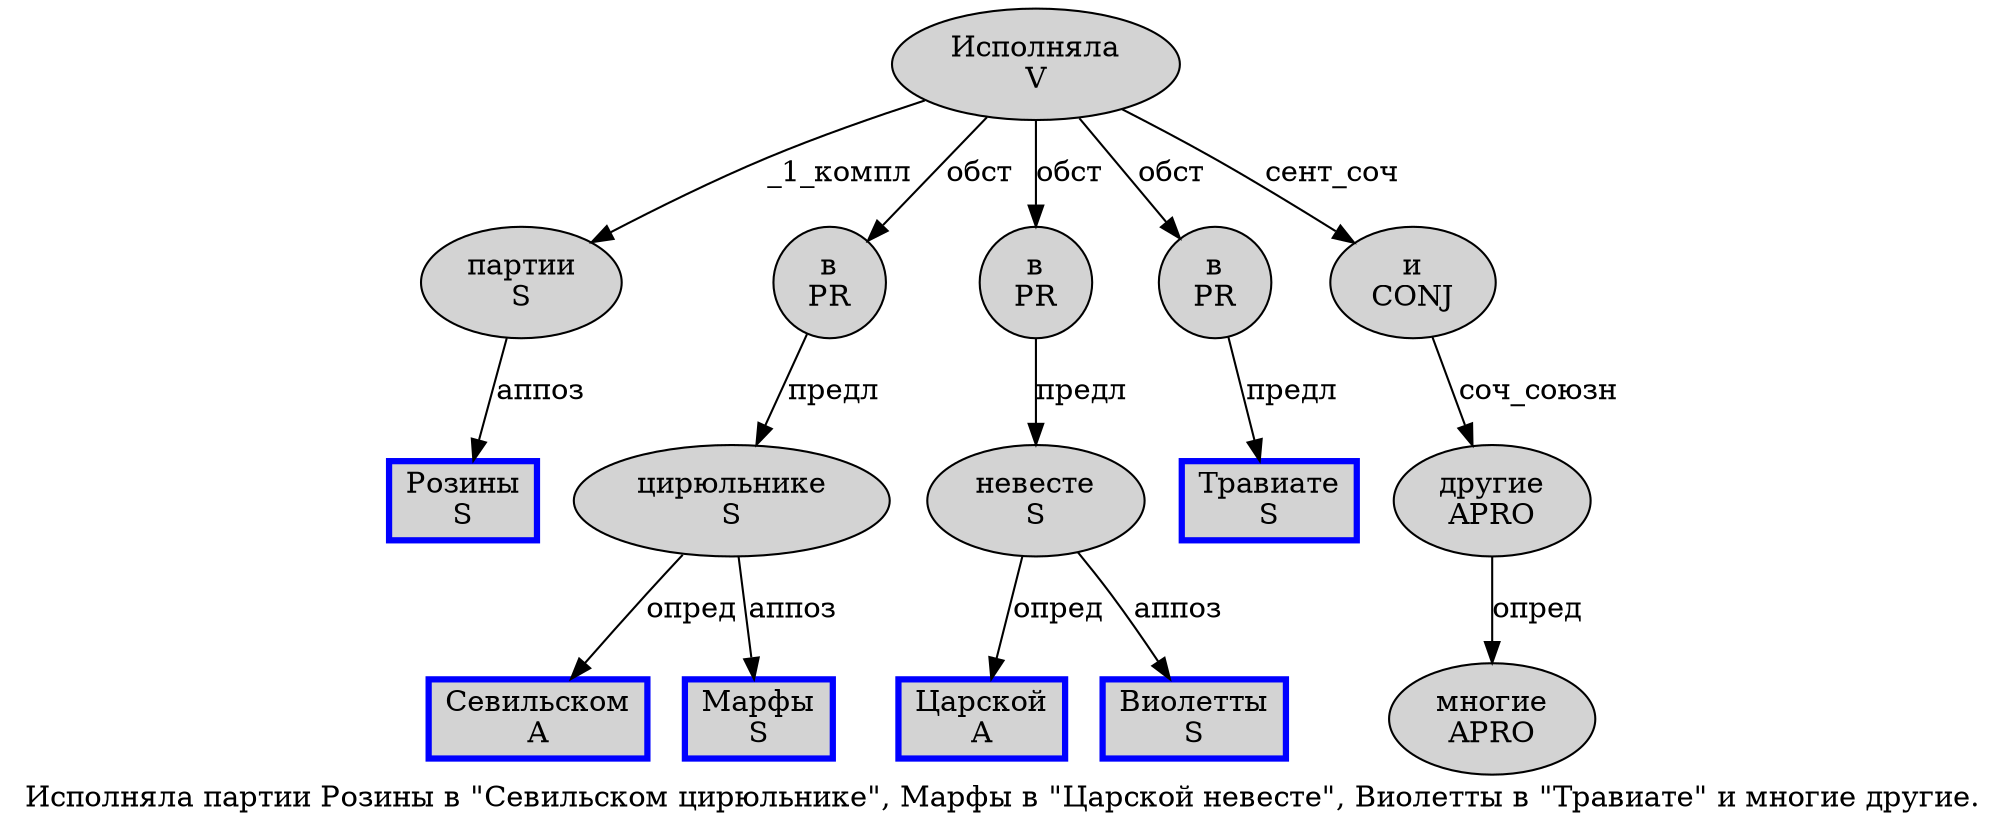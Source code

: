 digraph SENTENCE_107 {
	graph [label="Исполняла партии Розины в \"Севильском цирюльнике\", Марфы в \"Царской невесте\", Виолетты в \"Травиате\" и многие другие."]
	node [style=filled]
		0 [label="Исполняла
V" color="" fillcolor=lightgray penwidth=1 shape=ellipse]
		1 [label="партии
S" color="" fillcolor=lightgray penwidth=1 shape=ellipse]
		2 [label="Розины
S" color=blue fillcolor=lightgray penwidth=3 shape=box]
		3 [label="в
PR" color="" fillcolor=lightgray penwidth=1 shape=ellipse]
		5 [label="Севильском
A" color=blue fillcolor=lightgray penwidth=3 shape=box]
		6 [label="цирюльнике
S" color="" fillcolor=lightgray penwidth=1 shape=ellipse]
		9 [label="Марфы
S" color=blue fillcolor=lightgray penwidth=3 shape=box]
		10 [label="в
PR" color="" fillcolor=lightgray penwidth=1 shape=ellipse]
		12 [label="Царской
A" color=blue fillcolor=lightgray penwidth=3 shape=box]
		13 [label="невесте
S" color="" fillcolor=lightgray penwidth=1 shape=ellipse]
		16 [label="Виолетты
S" color=blue fillcolor=lightgray penwidth=3 shape=box]
		17 [label="в
PR" color="" fillcolor=lightgray penwidth=1 shape=ellipse]
		19 [label="Травиате
S" color=blue fillcolor=lightgray penwidth=3 shape=box]
		21 [label="и
CONJ" color="" fillcolor=lightgray penwidth=1 shape=ellipse]
		22 [label="многие
APRO" color="" fillcolor=lightgray penwidth=1 shape=ellipse]
		23 [label="другие
APRO" color="" fillcolor=lightgray penwidth=1 shape=ellipse]
			13 -> 12 [label="опред"]
			13 -> 16 [label="аппоз"]
			3 -> 6 [label="предл"]
			0 -> 1 [label="_1_компл"]
			0 -> 3 [label="обст"]
			0 -> 10 [label="обст"]
			0 -> 17 [label="обст"]
			0 -> 21 [label="сент_соч"]
			1 -> 2 [label="аппоз"]
			10 -> 13 [label="предл"]
			6 -> 5 [label="опред"]
			6 -> 9 [label="аппоз"]
			17 -> 19 [label="предл"]
			21 -> 23 [label="соч_союзн"]
			23 -> 22 [label="опред"]
}